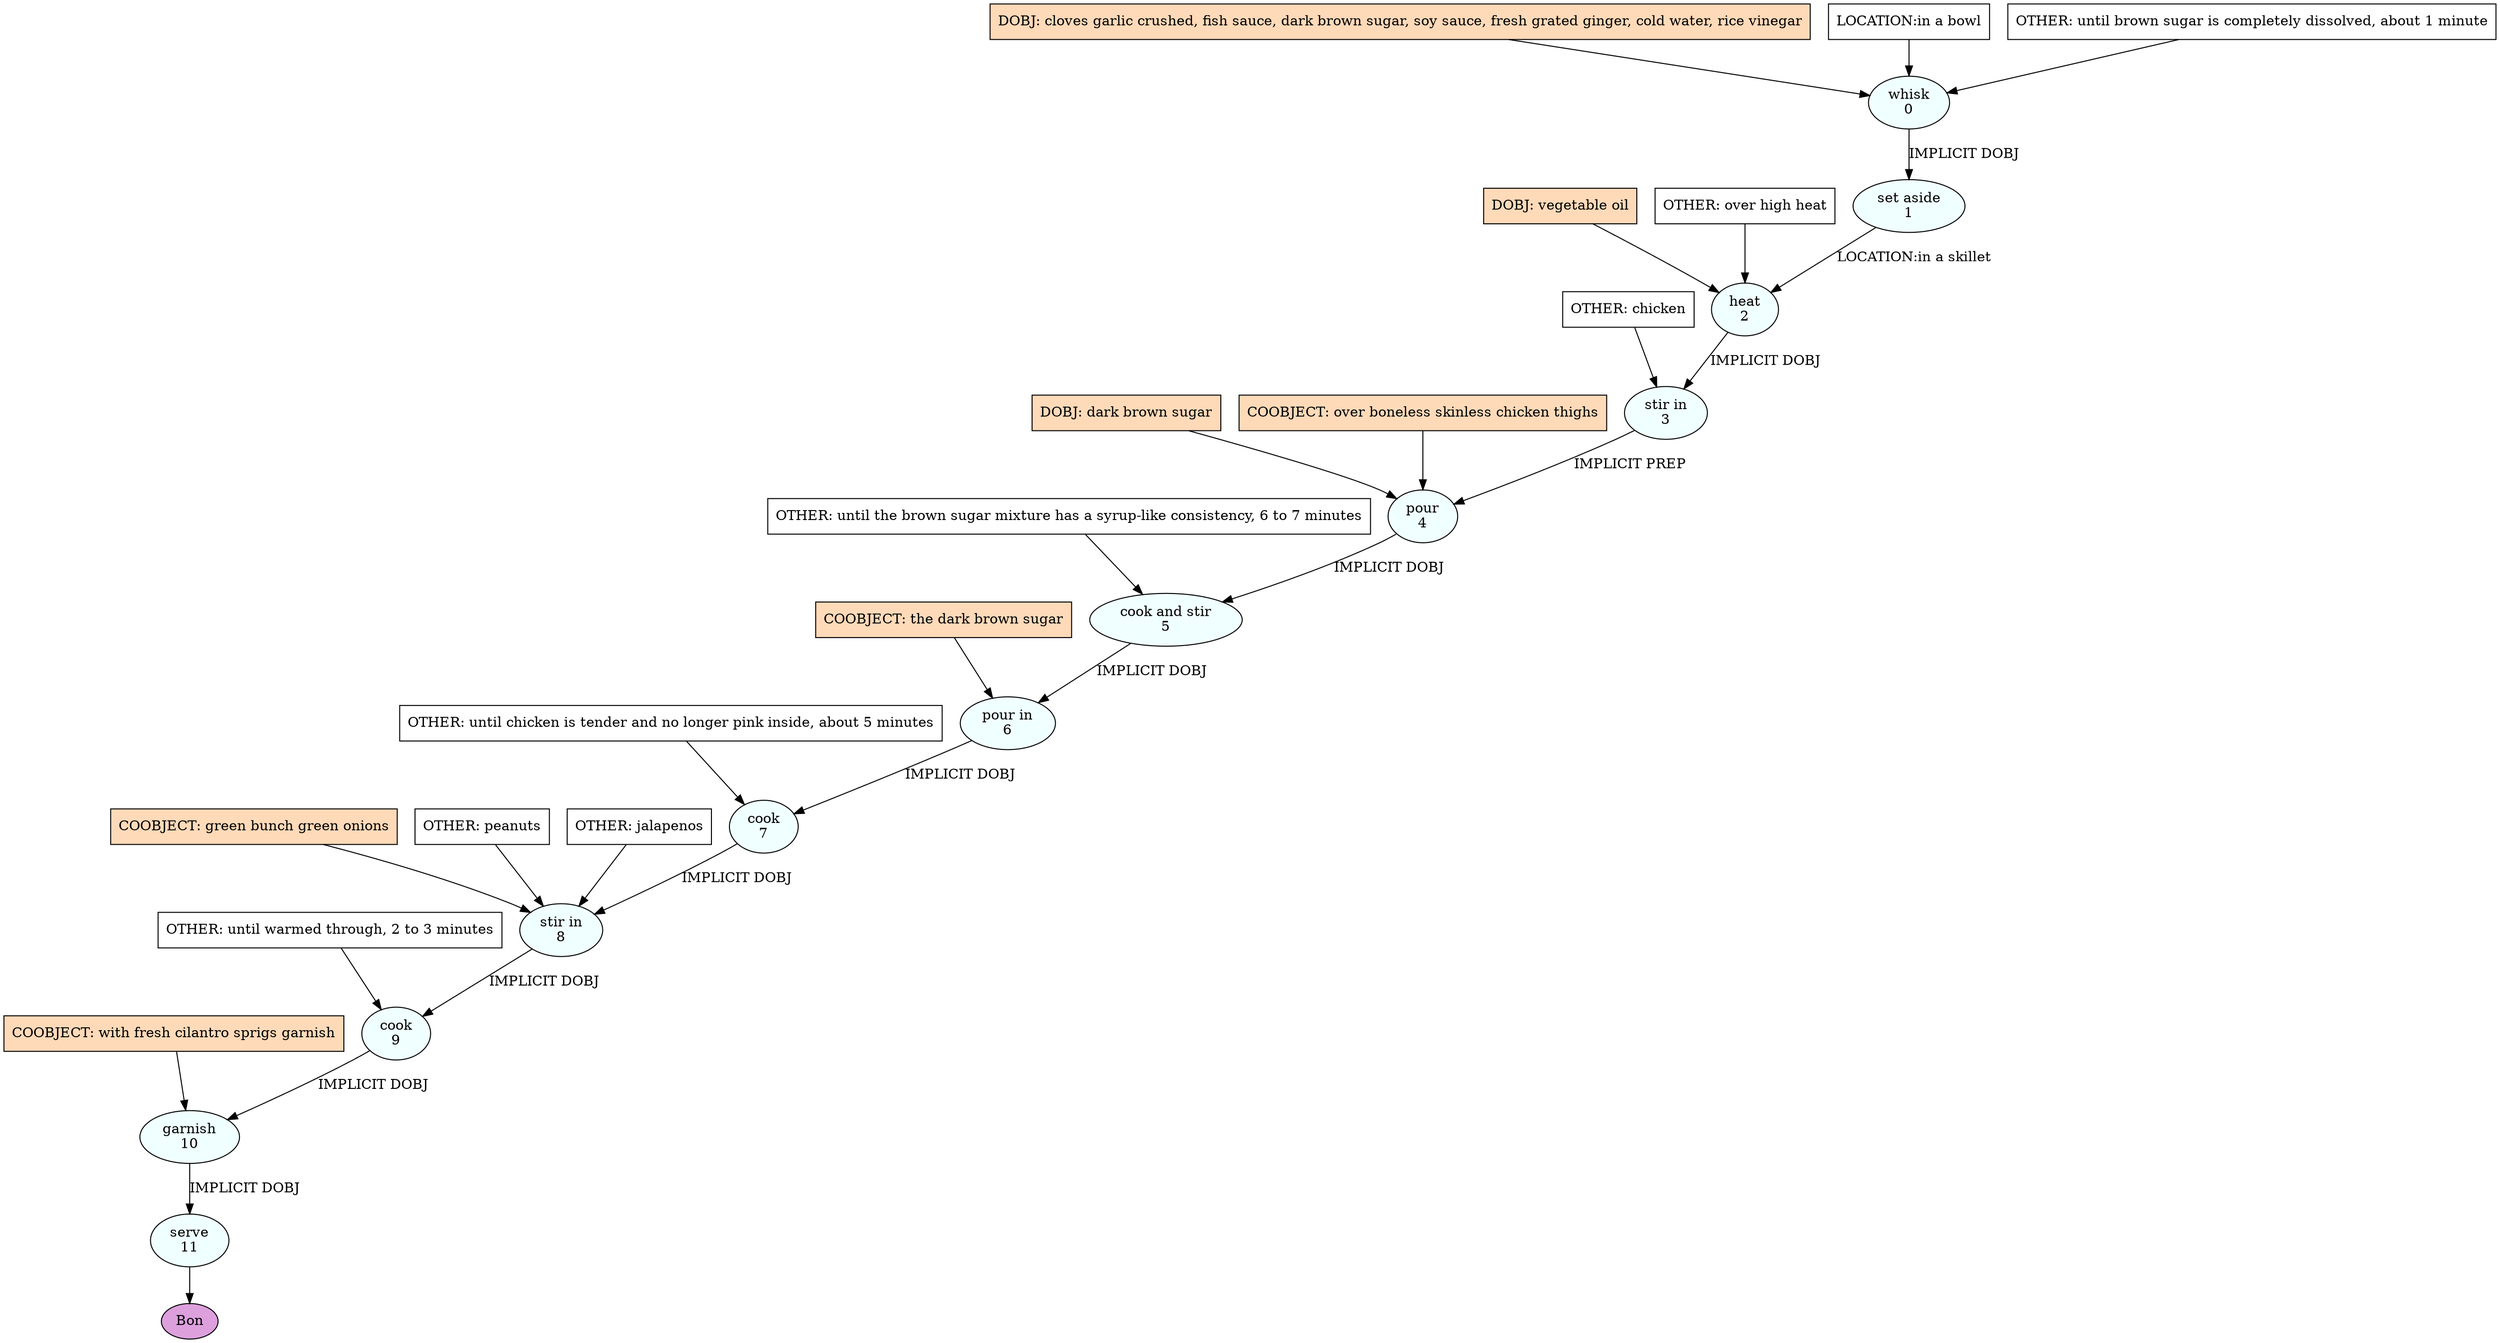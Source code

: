 digraph recipe {
E0[label="whisk
0", shape=oval, style=filled, fillcolor=azure]
E1[label="set aside
1", shape=oval, style=filled, fillcolor=azure]
E2[label="heat
2", shape=oval, style=filled, fillcolor=azure]
E3[label="stir in
3", shape=oval, style=filled, fillcolor=azure]
E4[label="pour
4", shape=oval, style=filled, fillcolor=azure]
E5[label="cook and stir
5", shape=oval, style=filled, fillcolor=azure]
E6[label="pour in
6", shape=oval, style=filled, fillcolor=azure]
E7[label="cook
7", shape=oval, style=filled, fillcolor=azure]
E8[label="stir in
8", shape=oval, style=filled, fillcolor=azure]
E9[label="cook
9", shape=oval, style=filled, fillcolor=azure]
E10[label="garnish
10", shape=oval, style=filled, fillcolor=azure]
E11[label="serve
11", shape=oval, style=filled, fillcolor=azure]
D0[label="DOBJ: cloves garlic crushed, fish sauce, dark brown sugar, soy sauce, fresh grated ginger, cold water, rice vinegar", shape=box, style=filled, fillcolor=peachpuff]
D0 -> E0
P0_0[label="LOCATION:in a bowl", shape=box, style=filled, fillcolor=white]
P0_0 -> E0
O0_0[label="OTHER: until brown sugar is completely dissolved, about 1 minute", shape=box, style=filled, fillcolor=white]
O0_0 -> E0
E0 -> E1 [label="IMPLICIT DOBJ"]
D2_ing[label="DOBJ: vegetable oil", shape=box, style=filled, fillcolor=peachpuff]
D2_ing -> E2
E1 -> E2 [label="LOCATION:in a skillet"]
O2_0_0[label="OTHER: over high heat", shape=box, style=filled, fillcolor=white]
O2_0_0 -> E2
E2 -> E3 [label="IMPLICIT DOBJ"]
O3_0_0[label="OTHER: chicken", shape=box, style=filled, fillcolor=white]
O3_0_0 -> E3
D4_ing[label="DOBJ: dark brown sugar", shape=box, style=filled, fillcolor=peachpuff]
D4_ing -> E4
E3 -> E4 [label="IMPLICIT PREP"]
P4_1_ing[label="COOBJECT: over boneless skinless chicken thighs", shape=box, style=filled, fillcolor=peachpuff]
P4_1_ing -> E4
E4 -> E5 [label="IMPLICIT DOBJ"]
O5_0_0[label="OTHER: until the brown sugar mixture has a syrup-like consistency, 6 to 7 minutes", shape=box, style=filled, fillcolor=white]
O5_0_0 -> E5
E5 -> E6 [label="IMPLICIT DOBJ"]
P6_0_ing[label="COOBJECT: the dark brown sugar", shape=box, style=filled, fillcolor=peachpuff]
P6_0_ing -> E6
E6 -> E7 [label="IMPLICIT DOBJ"]
O7_0_0[label="OTHER: until chicken is tender and no longer pink inside, about 5 minutes", shape=box, style=filled, fillcolor=white]
O7_0_0 -> E7
E7 -> E8 [label="IMPLICIT DOBJ"]
P8_0_ing[label="COOBJECT: green bunch green onions", shape=box, style=filled, fillcolor=peachpuff]
P8_0_ing -> E8
O8_0_0[label="OTHER: peanuts", shape=box, style=filled, fillcolor=white]
O8_0_0 -> E8
O8_1_0[label="OTHER: jalapenos", shape=box, style=filled, fillcolor=white]
O8_1_0 -> E8
E8 -> E9 [label="IMPLICIT DOBJ"]
O9_0_0[label="OTHER: until warmed through, 2 to 3 minutes", shape=box, style=filled, fillcolor=white]
O9_0_0 -> E9
E9 -> E10 [label="IMPLICIT DOBJ"]
P10_0_ing[label="COOBJECT: with fresh cilantro sprigs garnish", shape=box, style=filled, fillcolor=peachpuff]
P10_0_ing -> E10
E10 -> E11 [label="IMPLICIT DOBJ"]
EOR[label="Bon", shape=oval, style=filled, fillcolor=plum]
E11 -> EOR
}
